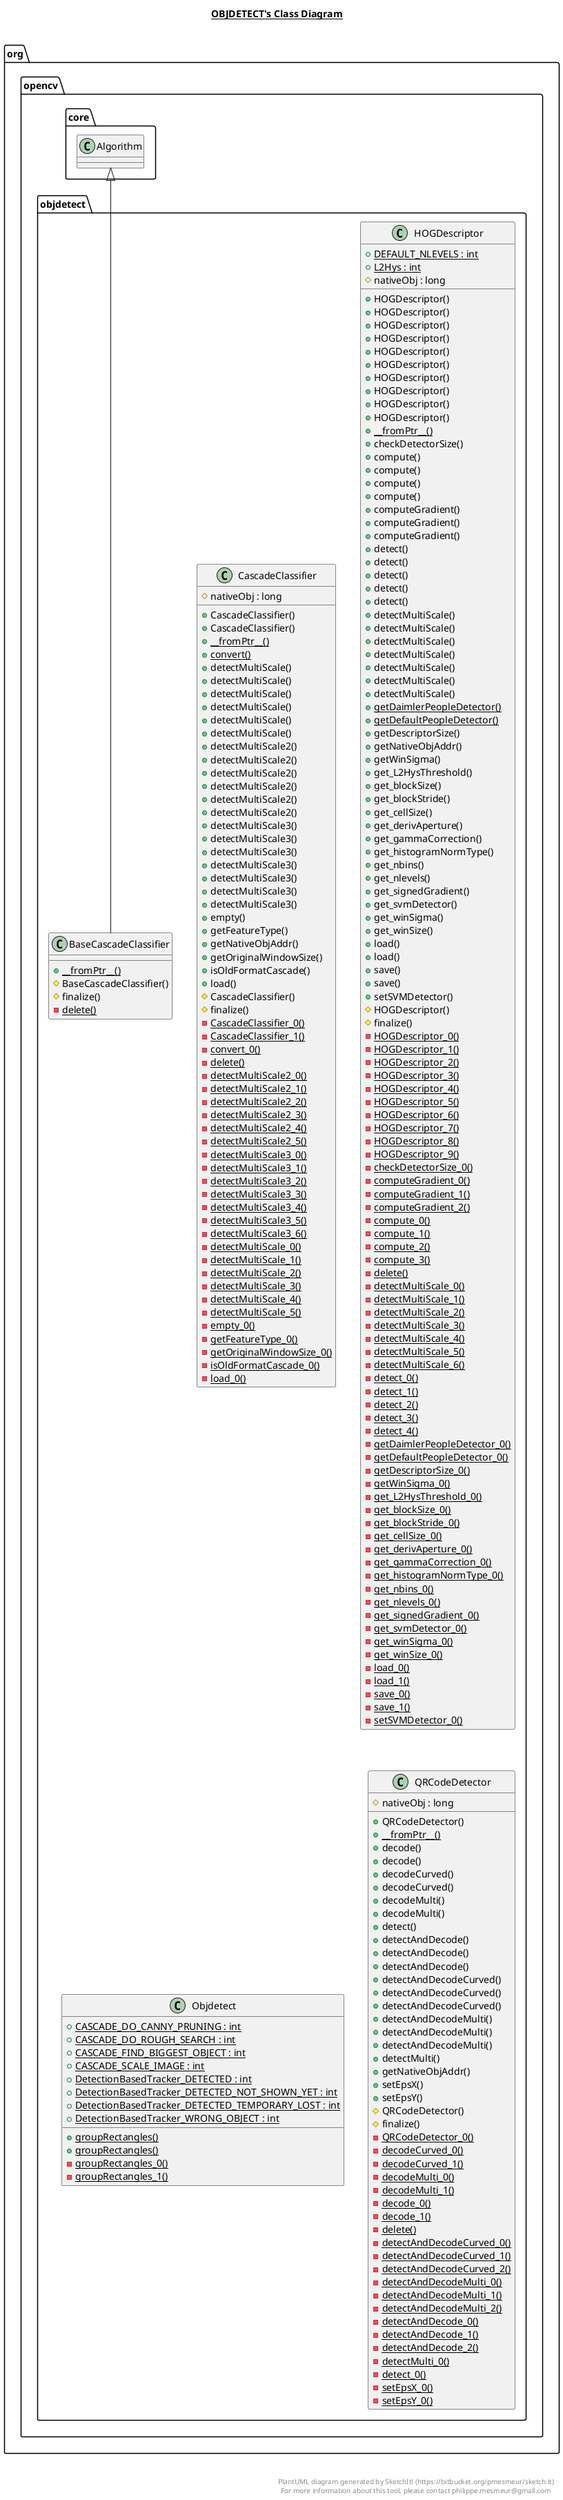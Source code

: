 @startuml

title __OBJDETECT's Class Diagram__\n

  namespace org.opencv {
    namespace objdetect {
      class org.opencv.objdetect.BaseCascadeClassifier {
          {static} + __fromPtr__()
          # BaseCascadeClassifier()
          # finalize()
          {static} - delete()
      }
    }
  }
  

  namespace org.opencv {
    namespace objdetect {
      class org.opencv.objdetect.CascadeClassifier {
          # nativeObj : long
          + CascadeClassifier()
          + CascadeClassifier()
          {static} + __fromPtr__()
          {static} + convert()
          + detectMultiScale()
          + detectMultiScale()
          + detectMultiScale()
          + detectMultiScale()
          + detectMultiScale()
          + detectMultiScale()
          + detectMultiScale2()
          + detectMultiScale2()
          + detectMultiScale2()
          + detectMultiScale2()
          + detectMultiScale2()
          + detectMultiScale2()
          + detectMultiScale3()
          + detectMultiScale3()
          + detectMultiScale3()
          + detectMultiScale3()
          + detectMultiScale3()
          + detectMultiScale3()
          + detectMultiScale3()
          + empty()
          + getFeatureType()
          + getNativeObjAddr()
          + getOriginalWindowSize()
          + isOldFormatCascade()
          + load()
          # CascadeClassifier()
          # finalize()
          {static} - CascadeClassifier_0()
          {static} - CascadeClassifier_1()
          {static} - convert_0()
          {static} - delete()
          {static} - detectMultiScale2_0()
          {static} - detectMultiScale2_1()
          {static} - detectMultiScale2_2()
          {static} - detectMultiScale2_3()
          {static} - detectMultiScale2_4()
          {static} - detectMultiScale2_5()
          {static} - detectMultiScale3_0()
          {static} - detectMultiScale3_1()
          {static} - detectMultiScale3_2()
          {static} - detectMultiScale3_3()
          {static} - detectMultiScale3_4()
          {static} - detectMultiScale3_5()
          {static} - detectMultiScale3_6()
          {static} - detectMultiScale_0()
          {static} - detectMultiScale_1()
          {static} - detectMultiScale_2()
          {static} - detectMultiScale_3()
          {static} - detectMultiScale_4()
          {static} - detectMultiScale_5()
          {static} - empty_0()
          {static} - getFeatureType_0()
          {static} - getOriginalWindowSize_0()
          {static} - isOldFormatCascade_0()
          {static} - load_0()
      }
    }
  }
  

  namespace org.opencv {
    namespace objdetect {
      class org.opencv.objdetect.HOGDescriptor {
          {static} + DEFAULT_NLEVELS : int
          {static} + L2Hys : int
          # nativeObj : long
          + HOGDescriptor()
          + HOGDescriptor()
          + HOGDescriptor()
          + HOGDescriptor()
          + HOGDescriptor()
          + HOGDescriptor()
          + HOGDescriptor()
          + HOGDescriptor()
          + HOGDescriptor()
          + HOGDescriptor()
          {static} + __fromPtr__()
          + checkDetectorSize()
          + compute()
          + compute()
          + compute()
          + compute()
          + computeGradient()
          + computeGradient()
          + computeGradient()
          + detect()
          + detect()
          + detect()
          + detect()
          + detect()
          + detectMultiScale()
          + detectMultiScale()
          + detectMultiScale()
          + detectMultiScale()
          + detectMultiScale()
          + detectMultiScale()
          + detectMultiScale()
          {static} + getDaimlerPeopleDetector()
          {static} + getDefaultPeopleDetector()
          + getDescriptorSize()
          + getNativeObjAddr()
          + getWinSigma()
          + get_L2HysThreshold()
          + get_blockSize()
          + get_blockStride()
          + get_cellSize()
          + get_derivAperture()
          + get_gammaCorrection()
          + get_histogramNormType()
          + get_nbins()
          + get_nlevels()
          + get_signedGradient()
          + get_svmDetector()
          + get_winSigma()
          + get_winSize()
          + load()
          + load()
          + save()
          + save()
          + setSVMDetector()
          # HOGDescriptor()
          # finalize()
          {static} - HOGDescriptor_0()
          {static} - HOGDescriptor_1()
          {static} - HOGDescriptor_2()
          {static} - HOGDescriptor_3()
          {static} - HOGDescriptor_4()
          {static} - HOGDescriptor_5()
          {static} - HOGDescriptor_6()
          {static} - HOGDescriptor_7()
          {static} - HOGDescriptor_8()
          {static} - HOGDescriptor_9()
          {static} - checkDetectorSize_0()
          {static} - computeGradient_0()
          {static} - computeGradient_1()
          {static} - computeGradient_2()
          {static} - compute_0()
          {static} - compute_1()
          {static} - compute_2()
          {static} - compute_3()
          {static} - delete()
          {static} - detectMultiScale_0()
          {static} - detectMultiScale_1()
          {static} - detectMultiScale_2()
          {static} - detectMultiScale_3()
          {static} - detectMultiScale_4()
          {static} - detectMultiScale_5()
          {static} - detectMultiScale_6()
          {static} - detect_0()
          {static} - detect_1()
          {static} - detect_2()
          {static} - detect_3()
          {static} - detect_4()
          {static} - getDaimlerPeopleDetector_0()
          {static} - getDefaultPeopleDetector_0()
          {static} - getDescriptorSize_0()
          {static} - getWinSigma_0()
          {static} - get_L2HysThreshold_0()
          {static} - get_blockSize_0()
          {static} - get_blockStride_0()
          {static} - get_cellSize_0()
          {static} - get_derivAperture_0()
          {static} - get_gammaCorrection_0()
          {static} - get_histogramNormType_0()
          {static} - get_nbins_0()
          {static} - get_nlevels_0()
          {static} - get_signedGradient_0()
          {static} - get_svmDetector_0()
          {static} - get_winSigma_0()
          {static} - get_winSize_0()
          {static} - load_0()
          {static} - load_1()
          {static} - save_0()
          {static} - save_1()
          {static} - setSVMDetector_0()
      }
    }
  }
  

  namespace org.opencv {
    namespace objdetect {
      class org.opencv.objdetect.Objdetect {
          {static} + CASCADE_DO_CANNY_PRUNING : int
          {static} + CASCADE_DO_ROUGH_SEARCH : int
          {static} + CASCADE_FIND_BIGGEST_OBJECT : int
          {static} + CASCADE_SCALE_IMAGE : int
          {static} + DetectionBasedTracker_DETECTED : int
          {static} + DetectionBasedTracker_DETECTED_NOT_SHOWN_YET : int
          {static} + DetectionBasedTracker_DETECTED_TEMPORARY_LOST : int
          {static} + DetectionBasedTracker_WRONG_OBJECT : int
          {static} + groupRectangles()
          {static} + groupRectangles()
          {static} - groupRectangles_0()
          {static} - groupRectangles_1()
      }
    }
  }
  

  namespace org.opencv {
    namespace objdetect {
      class org.opencv.objdetect.QRCodeDetector {
          # nativeObj : long
          + QRCodeDetector()
          {static} + __fromPtr__()
          + decode()
          + decode()
          + decodeCurved()
          + decodeCurved()
          + decodeMulti()
          + decodeMulti()
          + detect()
          + detectAndDecode()
          + detectAndDecode()
          + detectAndDecode()
          + detectAndDecodeCurved()
          + detectAndDecodeCurved()
          + detectAndDecodeCurved()
          + detectAndDecodeMulti()
          + detectAndDecodeMulti()
          + detectAndDecodeMulti()
          + detectMulti()
          + getNativeObjAddr()
          + setEpsX()
          + setEpsY()
          # QRCodeDetector()
          # finalize()
          {static} - QRCodeDetector_0()
          {static} - decodeCurved_0()
          {static} - decodeCurved_1()
          {static} - decodeMulti_0()
          {static} - decodeMulti_1()
          {static} - decode_0()
          {static} - decode_1()
          {static} - delete()
          {static} - detectAndDecodeCurved_0()
          {static} - detectAndDecodeCurved_1()
          {static} - detectAndDecodeCurved_2()
          {static} - detectAndDecodeMulti_0()
          {static} - detectAndDecodeMulti_1()
          {static} - detectAndDecodeMulti_2()
          {static} - detectAndDecode_0()
          {static} - detectAndDecode_1()
          {static} - detectAndDecode_2()
          {static} - detectMulti_0()
          {static} - detect_0()
          {static} - setEpsX_0()
          {static} - setEpsY_0()
      }
    }
  }
  

  org.opencv.objdetect.BaseCascadeClassifier -up-|> org.opencv.core.Algorithm


right footer


PlantUML diagram generated by SketchIt! (https://bitbucket.org/pmesmeur/sketch.it)
For more information about this tool, please contact philippe.mesmeur@gmail.com
endfooter

@enduml
